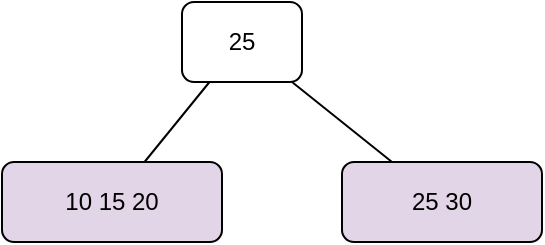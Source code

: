 <mxfile
        version="26.0.14">

  <!-- ───────── BEFORE ───────── -->
  <diagram id="Struct1b_Before" name="1b‑Before (delete 30)">
    <mxGraphModel dx="2812" dy="2337" grid="1" gridSize="10" guides="1"
                  tooltips="1" connect="1" arrows="1" fold="1"
                  page="1" pageScale="1" pageWidth="827" pageHeight="1169"
                  math="0" shadow="0">
      <root>
        <mxCell id="0"/><mxCell id="1" parent="0"/>

        <mxCell id="RB" value="25"
                style="shape=rectangle;rounded=1;whiteSpace=wrap;html=1;fontSize=12;"
                vertex="1" parent="1">
          <mxGeometry x="290" y="40" width="60" height="40" as="geometry"/>
        </mxCell>

        <mxCell id="LB1" value="10 15 20"
                style="shape=rectangle;rounded=1;whiteSpace=wrap;html=1;fillColor=#e1d5e7;"
                vertex="1" parent="1">
          <mxGeometry x="200" y="120" width="110" height="40" as="geometry"/>
        </mxCell>
        <mxCell id="LB2" value="25 30"
                style="shape=rectangle;rounded=1;whiteSpace=wrap;html=1;fillColor=#e1d5e7;"
                vertex="1" parent="1">
          <mxGeometry x="370" y="120" width="100" height="40" as="geometry"/>
        </mxCell>

        <mxCell id="EB1" style="endArrow=none;startArrow=none;" edge="1"
                parent="1" source="RB" target="LB1">
          <mxGeometry relative="1" as="geometry"/>
        </mxCell>
        <mxCell id="EB2" style="endArrow=none;startArrow=none;" edge="1"
                parent="1" source="RB" target="LB2">
          <mxGeometry relative="1" as="geometry"/>
        </mxCell>
      </root>
    </mxGraphModel>
  </diagram>

  <!-- ───────── AFTER ────────── -->
  <diagram id="Struct1b_After" name="1b‑After (redistribute)">
    <mxGraphModel dx="2812" dy="2337" grid="1" gridSize="10" guides="1"
                  tooltips="1" connect="1" arrows="1" fold="1"
                  page="1" pageScale="1" pageWidth="827" pageHeight="1169"
                  math="0" shadow="0">
      <root>
        <mxCell id="0"/><mxCell id="1" parent="0"/>

        <mxCell id="RA" value="20"
                style="shape=rectangle;rounded=1;whiteSpace=wrap;html=1;fontSize=12;"
                vertex="1" parent="1">
          <mxGeometry x="290" y="40" width="60" height="40" as="geometry"/>
        </mxCell>

        <mxCell id="LA1" value="10 15"
                style="shape=rectangle;rounded=1;whiteSpace=wrap;html=1;fillColor=#e1d5e7;"
                vertex="1" parent="1">
          <mxGeometry x="240" y="120" width="90" height="40" as="geometry"/>
        </mxCell>
        <mxCell id="LA2" value="20 25"
                style="shape=rectangle;rounded=1;whiteSpace=wrap;html=1;fillColor=#e1d5e7;"
                vertex="1" parent="1">
          <mxGeometry x="350" y="120" width="90" height="40" as="geometry"/>
        </mxCell>

        <mxCell id="EA1" style="endArrow=none;startArrow=none;" edge="1"
                parent="1" source="RA" target="LA1">
          <mxGeometry relative="1" as="geometry"/>
        </mxCell>
        <mxCell id="EA2" style="endArrow=none;startArrow=none;" edge="1"
                parent="1" source="RA" target="LA2">
          <mxGeometry relative="1" as="geometry"/>
        </mxCell>
      </root>
    </mxGraphModel>
  </diagram>
</mxfile>
